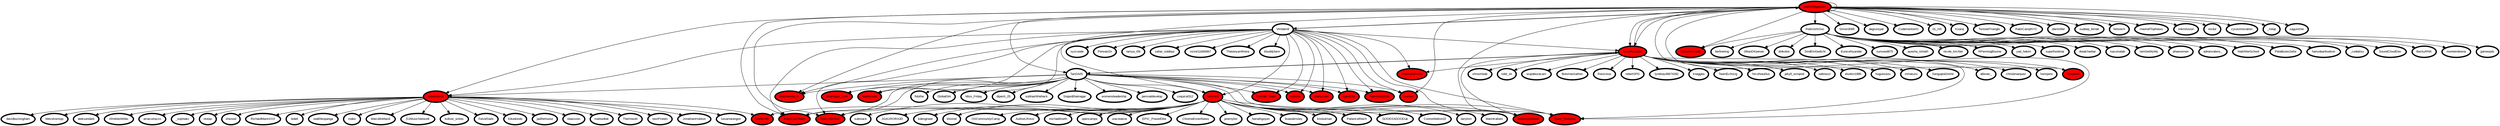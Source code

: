 digraph followers {
  node [ fontname=Arial, fontsize=10, penwidth=4 ]
"Kalinowska_K" [style = "filled", color = "black", fillcolor = "red"]
"izuroxx" [style = "filled", color = "black", fillcolor = "red"]
"RailsGirlsSoC" [style = "filled", color = "black", fillcolor = "red"]
"senorhuidobro" [style = "filled", color = "black", fillcolor = "red"]
"AnannyaUberoi" [style = "filled", color = "black", fillcolor = "red"]
"RubyCatsTeam" [style = "filled", color = "black", fillcolor = "red"]
"Team_Twitches" [style = "filled", color = "black", fillcolor = "red"]
"AnannyaUberoi" [style = "filled", color = "black", fillcolor = "red"]
"VrindaM8" [style = "filled", color = "black", fillcolor = "red"]
"Team_Twitches" [style = "filled", color = "black", fillcolor = "red"]
"RailsGirlsSoC" [style = "filled", color = "black", fillcolor = "red"]
"AnannyaUberoi" [style = "filled", color = "black", fillcolor = "red"]
"RubyCatsTeam" [style = "filled", color = "black", fillcolor = "red"]
"Team_Twitches" [style = "filled", color = "black", fillcolor = "red"]
"Kalinowska_K" [style = "filled", color = "black", fillcolor = "red"]
"izuroxx" [style = "filled", color = "black", fillcolor = "red"]
"RailsGirlsSoC" [style = "filled", color = "black", fillcolor = "red"]
"senorhuidobro" [style = "filled", color = "black", fillcolor = "red"]
"AnannyaUberoi" [style = "filled", color = "black", fillcolor = "red"]
"RubyCatsTeam" [style = "filled", color = "black", fillcolor = "red"]
"Team_Twitches" [style = "filled", color = "black", fillcolor = "red"]
"SiliconArmada" [style = "filled", color = "black", fillcolor = "red"]
"AnannyaUberoi" [style = "filled", color = "black", fillcolor = "red"]
"sadikshagautam" [style = "filled", color = "black", fillcolor = "red"]
"Team_Twitches" [style = "filled", color = "black", fillcolor = "red"]
"AnaSofiaPinho" [style = "filled", color = "black", fillcolor = "red"]
"RailsGirlsSoC" [style = "filled", color = "black", fillcolor = "red"]
"AnannyaUberoi" [style = "filled", color = "black", fillcolor = "red"]
"Team_Twitches" [style = "filled", color = "black", fillcolor = "red"]
"RubyCatsTeam" [style = "filled", color = "black", fillcolor = "red"]
"RailsGirlsSoC" [style = "filled", color = "black", fillcolor = "red"]
"AnannyaUberoi" [style = "filled", color = "black", fillcolor = "red"]
"roryaronson" [style = "filled", color = "black", fillcolor = "red"]
"KaUlah_Team" [style = "filled", color = "black", fillcolor = "red"]
"sukruta" [style = "filled", color = "black", fillcolor = "red"]
"senorhuidobro" [style = "filled", color = "black", fillcolor = "red"]
"Team_Twitches" [style = "filled", color = "black", fillcolor = "red"]
"shellycoen" [style = "filled", color = "black", fillcolor = "red"]
"Kalinowska_K" [style = "filled", color = "black", fillcolor = "red"]
"rgau2016" [style = "filled", color = "black", fillcolor = "red"]
"Teamjoda2016" [style = "filled", color = "black", fillcolor = "red"]
"Bhatnagar_Juhi" [style = "filled", color = "black", fillcolor = "red"]
"RubyCatsTeam" [style = "filled", color = "black", fillcolor = "red"]
"loadtocode" [style = "filled", color = "black", fillcolor = "red"]
"izuroxx" [style = "filled", color = "black", fillcolor = "red"]
"simonv3" [style = "filled", color = "black", fillcolor = "red"]
"AnannyaUberoi" [style = "filled", color = "black", fillcolor = "red"]
"Team_Twitches" [style = "filled", color = "black", fillcolor = "red"]
"AnannyaUberoi" [style = "filled", color = "black", fillcolor = "red"]
"Team_Twitches" [style = "filled", color = "black", fillcolor = "red"]
"joshsmith" [style = "filled", color = "black", fillcolor = "red"]
"RailsGirlsSoC" [style = "filled", color = "black", fillcolor = "red"]
"AnannyaUberoi" [style = "filled", color = "black", fillcolor = "red"]
"Team_Twitches" [style = "filled", color = "black", fillcolor = "red"]
"RubyCatsTeam" [style = "filled", color = "black", fillcolor = "red"]
  "sadikshagautam" -> "sadikshagautam"
    "sadikshagautam"  ->  "Simon3085"
    "sadikshagautam"  ->  "Kalinowska_K"
    "sadikshagautam"  ->  "dagrunzpal"
    "sadikshagautam"  ->  "izuroxx"
    "sadikshagautam"  ->  "SiliconArmada"
    "sadikshagautam"  ->  "RailsGirlsSoC"
    "sadikshagautam"  ->  "senorhuidobro"
    "sadikshagautam"  ->  "AnannyaUberoi"
    "sadikshagautam"  ->  "RubyCatsTeam"
    "sadikshagautam"  ->  "VrindaM8"
    "sadikshagautam"  ->  "CodementorIO"
    "sadikshagautam"  ->  "Team_Twitches"
    "sadikshagautam"  ->  "01_m5"
    "sadikshagautam"  ->  "Ksaroj"
    "sadikshagautam"  ->  "TwistedTriangle"
    "sadikshagautam"  ->  "RailsCampNYC"
    "sadikshagautam"  ->  "dainmiller"
    "sadikshagautam"  ->  "sudeep_bimali"
    "sadikshagautam"  ->  "fettwech"
    "sadikshagautam"  ->  "HaskellTopNews"
    "sadikshagautam"  ->  "mikrofusion"
    "sadikshagautam"  ->  "nivdul"
    "sadikshagautam"  ->  "cyrusinnovation"
    "sadikshagautam"  ->  "_milap"
    "sadikshagautam"  ->  "sagunshre"
  "sadikshagautam" -> "Vrindam8"
    "Vrindam8"  ->  "RailsGirlsSoC"
    "Vrindam8"  ->  "xyzcoode"
    "Vrindam8"  ->  "AnannyaUberoi"
    "Vrindam8"  ->  "roryaronson"
    "Vrindam8"  ->  "PerwaizDr"
    "Vrindam8"  ->  "KaUlah_Team"
    "Vrindam8"  ->  "sukruta"
    "Vrindam8"  ->  "senorhuidobro"
    "Vrindam8"  ->  "sadikshagautam"
    "Vrindam8"  ->  "Team_Twitches"
    "Vrindam8"  ->  "shellycoen"
    "Vrindam8"  ->  "Kalinowska_K"
    "Vrindam8"  ->  "ramya_r06"
    "Vrindam8"  ->  "rgau2016"
    "Vrindam8"  ->  "Teamjoda2016"
    "Vrindam8"  ->  "sahar_siddiqui"
    "Vrindam8"  ->  "Bhatnagar_Juhi"
    "Vrindam8"  ->  "RubyCatsTeam"
    "Vrindam8"  ->  "loadtocode"
    "Vrindam8"  ->  "izuroxx"
    "Vrindam8"  ->  "simonv3"
    "Vrindam8"  ->  "victori11660667"
    "Vrindam8"  ->  "AnaSofiaPinho"
    "Vrindam8"  ->  "Thetanyamlhotra"
    "Vrindam8"  ->  "kbuddyfarm"
  "sadikshagautam" -> "senorhuidobro"
    "senorhuidobro"  ->  "allenan_"
    "senorhuidobro"  ->  "chrisbmarquez"
    "senorhuidobro"  ->  "horstjens"
    "senorhuidobro"  ->  "shroombab"
    "senorhuidobro"  ->  "AnaSofiaPinho"
    "senorhuidobro"  ->  "robit_sk"
    "senorhuidobro"  ->  "wupabozacam"
    "senorhuidobro"  ->  "BotsHackathon"
    "senorhuidobro"  ->  "sadikshagautam"
    "senorhuidobro"  ->  "AnannyaUberoi"
    "senorhuidobro"  ->  "Ravicious"
    "senorhuidobro"  ->  "robertSPD"
    "senorhuidobro"  ->  "lyndsey48674282"
    "senorhuidobro"  ->  "knaggita"
    "senorhuidobro"  ->  "VrindaM8"
    "senorhuidobro"  ->  "TeamEchoUg"
    "senorhuidobro"  ->  "TanSA05"
    "senorhuidobro"  ->  "Team_Twitches"
    "senorhuidobro"  ->  "NicoNautilus"
    "senorhuidobro"  ->  "jekyll_octopod"
    "senorhuidobro"  ->  "sebnozzi"
    "senorhuidobro"  ->  "elunkin1995"
    "senorhuidobro"  ->  "hugustustu"
    "senorhuidobro"  ->  "mmatuzo"
    "senorhuidobro"  ->  "SenguptaSrishti"
  "sadikshagautam" -> "simonv3"
    "simonv3"  ->  "krisbulman"
    "simonv3"  ->  "PatienceReich"
    "simonv3"  ->  "joshsmith"
    "simonv3"  ->  "GOODS4GOODuk"
    "simonv3"  ->  "ConnorMelton22"
    "simonv3"  ->  "larrykim"
    "simonv3"  ->  "MarinKaltani"
    "simonv3"  ->  "substack"
    "simonv3"  ->  "RailsGirlsSoC"
    "simonv3"  ->  "JGAURORA3D"
    "simonv3"  ->  "AnannyaUberoi"
    "simonv3"  ->  "kdengineer"
    "simonv3"  ->  "Team_Twitches"
    "simonv3"  ->  "klistrod"
    "simonv3"  ->  "OSCommunityCamp"
    "simonv3"  ->  "AuthorLRossi"
    "simonv3"  ->  "michaellnorth"
    "simonv3"  ->  "RubyCatsTeam"
    "simonv3"  ->  "opencamps"
    "simonv3"  ->  "uracreative"
    "simonv3"  ->  "EPIC_PowerElite"
    "simonv3"  ->  "ChromeExtenNews"
    "simonv3"  ->  "jeremylist"
    "simonv3"  ->  "NenaNguyen"
    "simonv3"  ->  "lisawalmsley"
  "sadikshagautam" -> "roryaronson"
    "roryaronson"  ->  "luisamarangon"
    "roryaronson"  ->  "davidbuckingham"
    "roryaronson"  ->  "WevolverApp"
    "roryaronson"  ->  "aleksandarb"
    "roryaronson"  ->  "AfroManWbbc"
    "roryaronson"  ->  "arnacortazzo"
    "roryaronson"  ->  "_sophiakc"
    "roryaronson"  ->  "ntotao"
    "roryaronson"  ->  "shwood"
    "roryaronson"  ->  "RichardMannXXX"
    "roryaronson"  ->  "ledell"
    "roryaronson"  ->  "joshsmith"
    "roryaronson"  ->  "reallifetopanga"
    "roryaronson"  ->  "make"
    "roryaronson"  ->  "MarcelloMasili"
    "roryaronson"  ->  "DJMusicNetwork"
    "roryaronson"  ->  "koliver_writes"
    "roryaronson"  ->  "FeivelSails"
    "roryaronson"  ->  "Kikedondo"
    "roryaronson"  ->  "jadiferlouise"
    "roryaronson"  ->  "sbassoon"
    "roryaronson"  ->  "markedtek"
    "roryaronson"  ->  "TheHowdn"
    "roryaronson"  ->  "nextProtein"
    "roryaronson"  ->  "JonathanHoleton"
  "sadikshagautam" -> "TanSA05"
    "TanSA05"  ->  "fidothe"
    "TanSA05"  ->  "Kalinowska_K"
    "TanSA05"  ->  "GlobalGrit"
    "TanSA05"  ->  "Miss_Friday"
    "TanSA05"  ->  "dipesh_25"
    "TanSA05"  ->  "RailsGirlsSoC"
    "TanSA05"  ->  "AnannyaUberoi"
    "TanSA05"  ->  "subhashthehack"
    "TanSA05"  ->  "roryaronson"
    "TanSA05"  ->  "SrajanBhatnagar"
    "TanSA05"  ->  "KaUlah_Team"
    "TanSA05"  ->  "senorhuidobro"
    "TanSA05"  ->  "Team_Twitches"
    "TanSA05"  ->  "shellycoen"
    "TanSA05"  ->  "womensleadershp"
    "TanSA05"  ->  "sukruta"
    "TanSA05"  ->  "persnaldevelop"
    "TanSA05"  ->  "coquical312"
    "TanSA05"  ->  "rgau2016"
    "TanSA05"  ->  "Teamjoda2016"
    "TanSA05"  ->  "Bhatnagar_Juhi"
    "TanSA05"  ->  "RubyCatsTeam"
    "TanSA05"  ->  "loadtocode"
    "TanSA05"  ->  "izuroxx"
    "TanSA05"  ->  "simonv3"
  "sadikshagautam" -> "RailsGirlsSoc"
    "RailsGirlsSoc"  ->  "IamSieWyWy"
    "RailsGirlsSoc"  ->  "phaenomen"
    "RailsGirlsSoc"  ->  "adrianvalenz_"
    "RailsGirlsSoc"  ->  "NatlAfterSchool"
    "RailsGirlsSoc"  ->  "PetaBytesZetta"
    "RailsGirlsSoc"  ->  "harrydeanhudson"
    "RailsGirlsSoc"  ->  "_codejitsu"
    "RailsGirlsSoc"  ->  "SoundCloudDev"
    "RailsGirlsSoc"  ->  "BeckyRNK"
    "RailsGirlsSoc"  ->  "monteirobrena"
    "RailsGirlsSoc"  ->  "jjamespdx"
    "RailsGirlsSoc"  ->  "berlinering"
    "RailsGirlsSoc"  ->  "JillianDKeenan"
    "RailsGirlsSoc"  ->  "dnikolos"
    "RailsGirlsSoc"  ->  "SindEinGedicht"
    "RailsGirlsSoc"  ->  "EuniceNyandat"
    "RailsGirlsSoc"  ->  "sunseed875"
    "RailsGirlsSoc"  ->  "ayesha_ishrath"
    "RailsGirlsSoc"  ->  "nicole_kirchler"
    "RailsGirlsSoc"  ->  "RPenningBourne"
    "RailsGirlsSoc"  ->  "yad_hakim"
    "RailsGirlsSoc"  ->  "superfoodstar"
    "RailsGirlsSoc"  ->  "drealcharbar"
    "RailsGirlsSoc"  ->  "SiliconArmada"
    "RailsGirlsSoc"  ->  "kazumalab"
}
